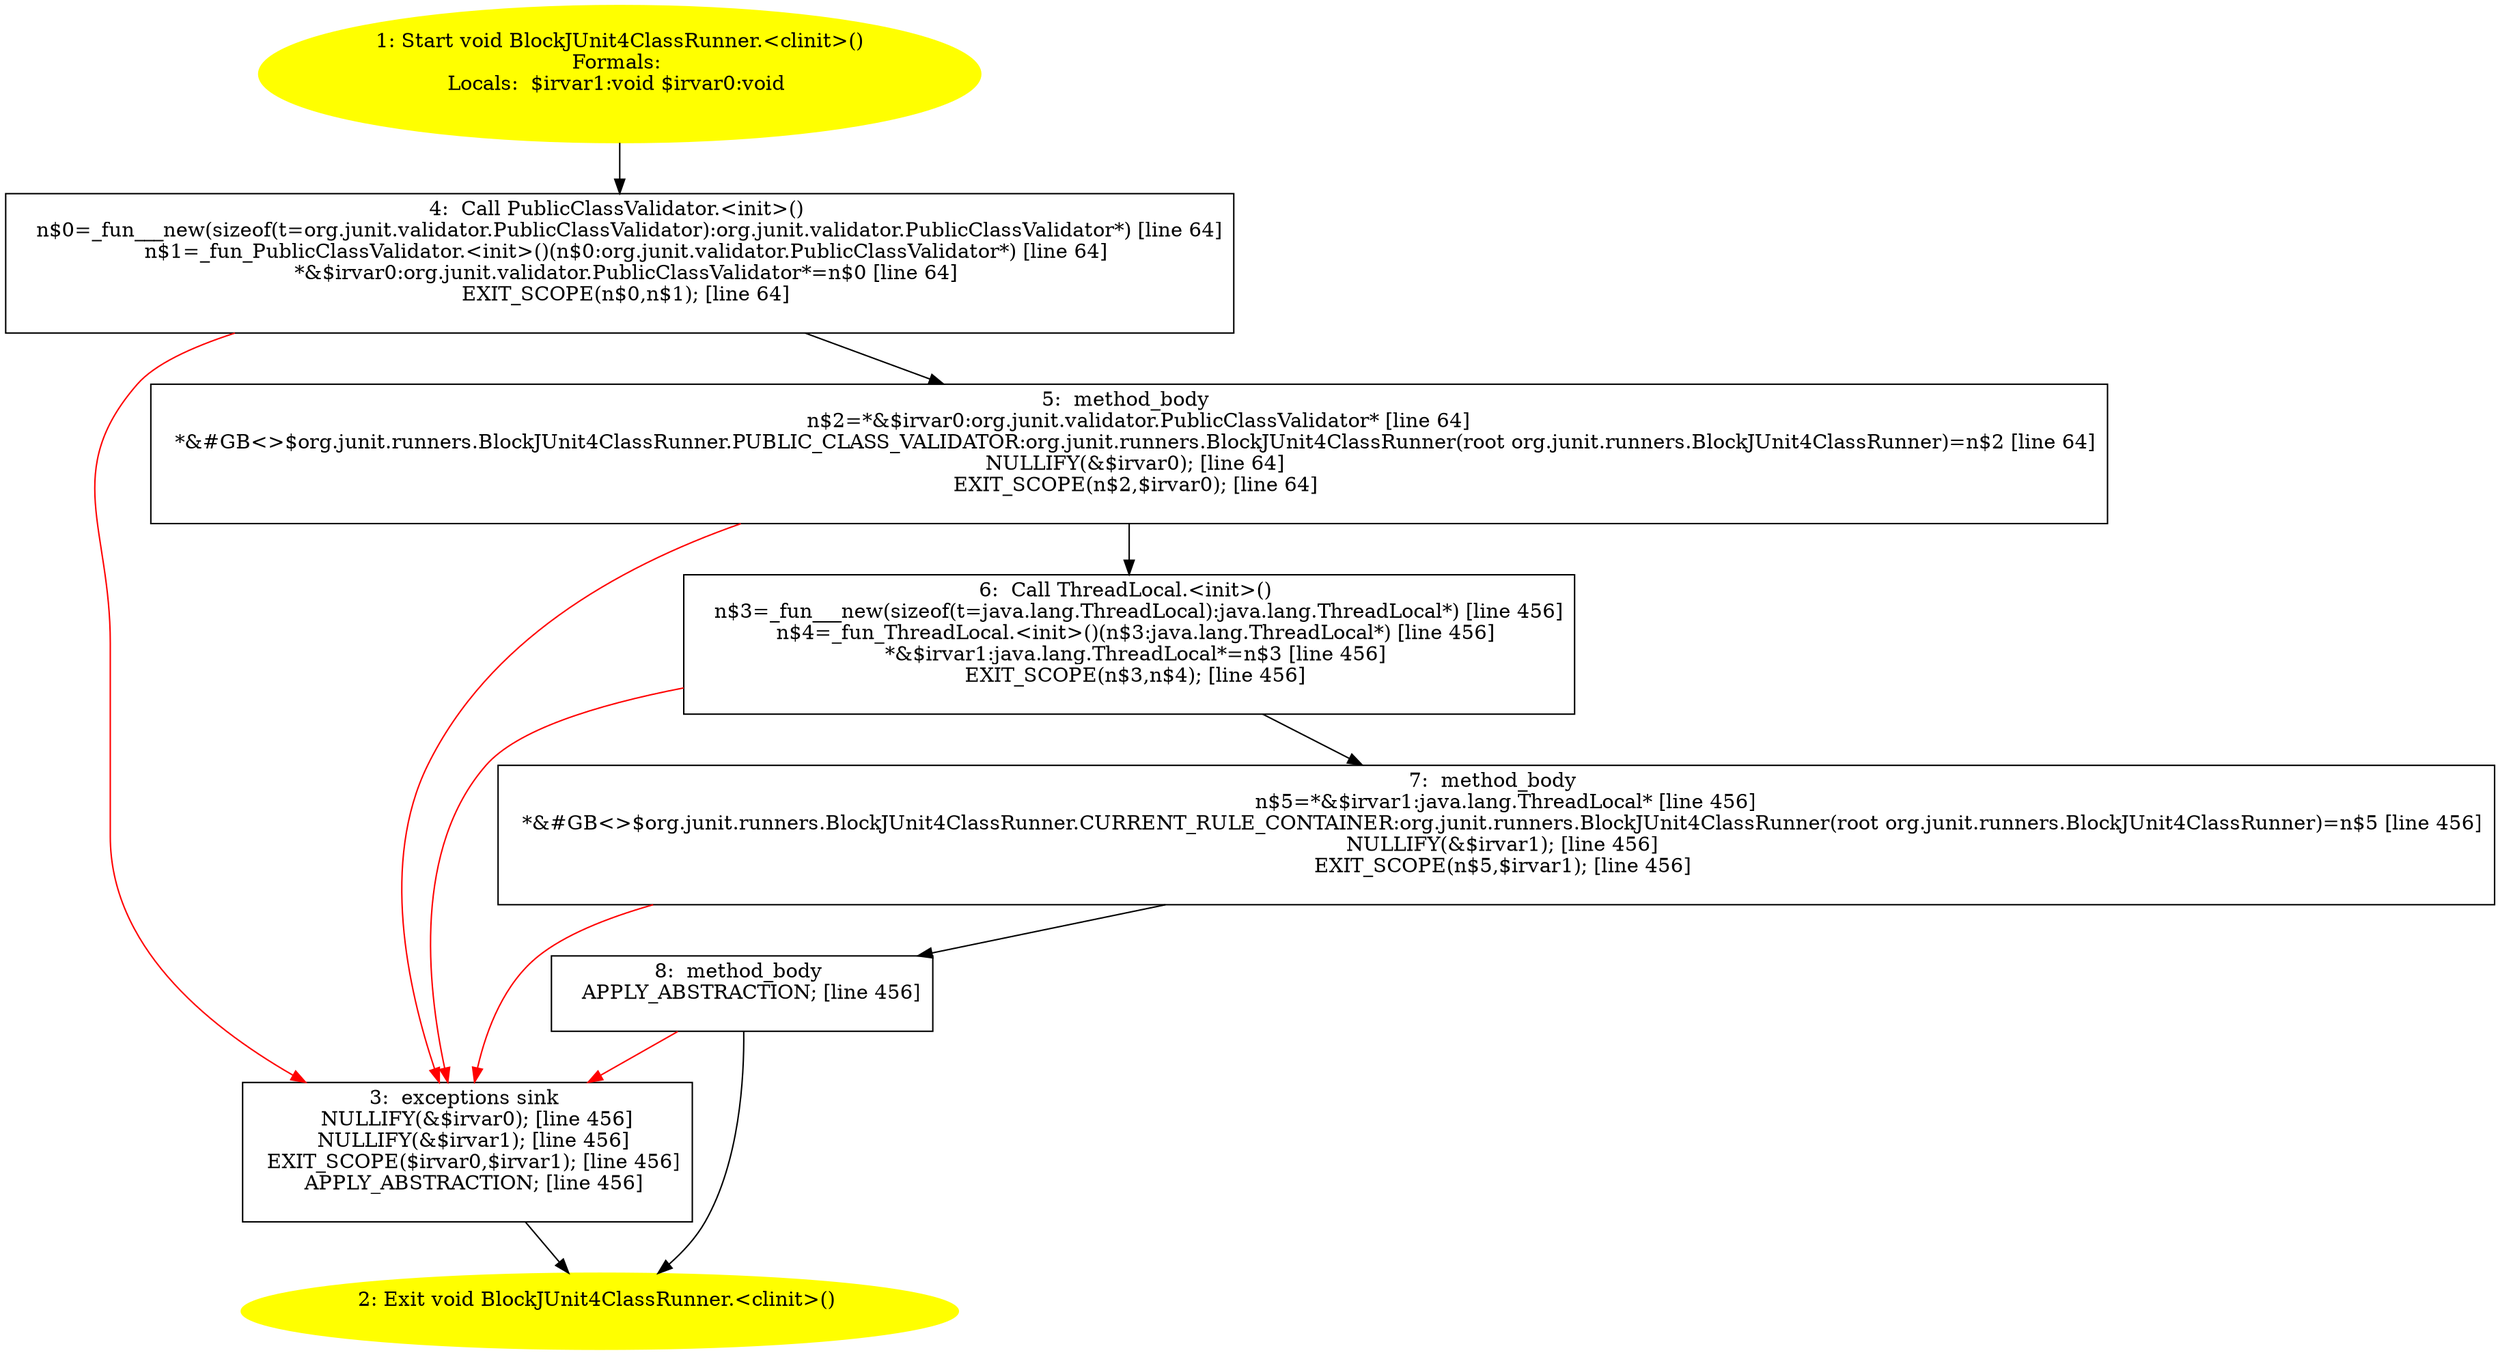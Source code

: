 /* @generated */
digraph cfg {
"org.junit.runners.BlockJUnit4ClassRunner.<clinit>():void.98657ebd5212e968a97f26e99f739c2b_1" [label="1: Start void BlockJUnit4ClassRunner.<clinit>()\nFormals: \nLocals:  $irvar1:void $irvar0:void \n  " color=yellow style=filled]
	

	 "org.junit.runners.BlockJUnit4ClassRunner.<clinit>():void.98657ebd5212e968a97f26e99f739c2b_1" -> "org.junit.runners.BlockJUnit4ClassRunner.<clinit>():void.98657ebd5212e968a97f26e99f739c2b_4" ;
"org.junit.runners.BlockJUnit4ClassRunner.<clinit>():void.98657ebd5212e968a97f26e99f739c2b_2" [label="2: Exit void BlockJUnit4ClassRunner.<clinit>() \n  " color=yellow style=filled]
	

"org.junit.runners.BlockJUnit4ClassRunner.<clinit>():void.98657ebd5212e968a97f26e99f739c2b_3" [label="3:  exceptions sink \n   NULLIFY(&$irvar0); [line 456]\n  NULLIFY(&$irvar1); [line 456]\n  EXIT_SCOPE($irvar0,$irvar1); [line 456]\n  APPLY_ABSTRACTION; [line 456]\n " shape="box"]
	

	 "org.junit.runners.BlockJUnit4ClassRunner.<clinit>():void.98657ebd5212e968a97f26e99f739c2b_3" -> "org.junit.runners.BlockJUnit4ClassRunner.<clinit>():void.98657ebd5212e968a97f26e99f739c2b_2" ;
"org.junit.runners.BlockJUnit4ClassRunner.<clinit>():void.98657ebd5212e968a97f26e99f739c2b_4" [label="4:  Call PublicClassValidator.<init>() \n   n$0=_fun___new(sizeof(t=org.junit.validator.PublicClassValidator):org.junit.validator.PublicClassValidator*) [line 64]\n  n$1=_fun_PublicClassValidator.<init>()(n$0:org.junit.validator.PublicClassValidator*) [line 64]\n  *&$irvar0:org.junit.validator.PublicClassValidator*=n$0 [line 64]\n  EXIT_SCOPE(n$0,n$1); [line 64]\n " shape="box"]
	

	 "org.junit.runners.BlockJUnit4ClassRunner.<clinit>():void.98657ebd5212e968a97f26e99f739c2b_4" -> "org.junit.runners.BlockJUnit4ClassRunner.<clinit>():void.98657ebd5212e968a97f26e99f739c2b_5" ;
	 "org.junit.runners.BlockJUnit4ClassRunner.<clinit>():void.98657ebd5212e968a97f26e99f739c2b_4" -> "org.junit.runners.BlockJUnit4ClassRunner.<clinit>():void.98657ebd5212e968a97f26e99f739c2b_3" [color="red" ];
"org.junit.runners.BlockJUnit4ClassRunner.<clinit>():void.98657ebd5212e968a97f26e99f739c2b_5" [label="5:  method_body \n   n$2=*&$irvar0:org.junit.validator.PublicClassValidator* [line 64]\n  *&#GB<>$org.junit.runners.BlockJUnit4ClassRunner.PUBLIC_CLASS_VALIDATOR:org.junit.runners.BlockJUnit4ClassRunner(root org.junit.runners.BlockJUnit4ClassRunner)=n$2 [line 64]\n  NULLIFY(&$irvar0); [line 64]\n  EXIT_SCOPE(n$2,$irvar0); [line 64]\n " shape="box"]
	

	 "org.junit.runners.BlockJUnit4ClassRunner.<clinit>():void.98657ebd5212e968a97f26e99f739c2b_5" -> "org.junit.runners.BlockJUnit4ClassRunner.<clinit>():void.98657ebd5212e968a97f26e99f739c2b_6" ;
	 "org.junit.runners.BlockJUnit4ClassRunner.<clinit>():void.98657ebd5212e968a97f26e99f739c2b_5" -> "org.junit.runners.BlockJUnit4ClassRunner.<clinit>():void.98657ebd5212e968a97f26e99f739c2b_3" [color="red" ];
"org.junit.runners.BlockJUnit4ClassRunner.<clinit>():void.98657ebd5212e968a97f26e99f739c2b_6" [label="6:  Call ThreadLocal.<init>() \n   n$3=_fun___new(sizeof(t=java.lang.ThreadLocal):java.lang.ThreadLocal*) [line 456]\n  n$4=_fun_ThreadLocal.<init>()(n$3:java.lang.ThreadLocal*) [line 456]\n  *&$irvar1:java.lang.ThreadLocal*=n$3 [line 456]\n  EXIT_SCOPE(n$3,n$4); [line 456]\n " shape="box"]
	

	 "org.junit.runners.BlockJUnit4ClassRunner.<clinit>():void.98657ebd5212e968a97f26e99f739c2b_6" -> "org.junit.runners.BlockJUnit4ClassRunner.<clinit>():void.98657ebd5212e968a97f26e99f739c2b_7" ;
	 "org.junit.runners.BlockJUnit4ClassRunner.<clinit>():void.98657ebd5212e968a97f26e99f739c2b_6" -> "org.junit.runners.BlockJUnit4ClassRunner.<clinit>():void.98657ebd5212e968a97f26e99f739c2b_3" [color="red" ];
"org.junit.runners.BlockJUnit4ClassRunner.<clinit>():void.98657ebd5212e968a97f26e99f739c2b_7" [label="7:  method_body \n   n$5=*&$irvar1:java.lang.ThreadLocal* [line 456]\n  *&#GB<>$org.junit.runners.BlockJUnit4ClassRunner.CURRENT_RULE_CONTAINER:org.junit.runners.BlockJUnit4ClassRunner(root org.junit.runners.BlockJUnit4ClassRunner)=n$5 [line 456]\n  NULLIFY(&$irvar1); [line 456]\n  EXIT_SCOPE(n$5,$irvar1); [line 456]\n " shape="box"]
	

	 "org.junit.runners.BlockJUnit4ClassRunner.<clinit>():void.98657ebd5212e968a97f26e99f739c2b_7" -> "org.junit.runners.BlockJUnit4ClassRunner.<clinit>():void.98657ebd5212e968a97f26e99f739c2b_8" ;
	 "org.junit.runners.BlockJUnit4ClassRunner.<clinit>():void.98657ebd5212e968a97f26e99f739c2b_7" -> "org.junit.runners.BlockJUnit4ClassRunner.<clinit>():void.98657ebd5212e968a97f26e99f739c2b_3" [color="red" ];
"org.junit.runners.BlockJUnit4ClassRunner.<clinit>():void.98657ebd5212e968a97f26e99f739c2b_8" [label="8:  method_body \n   APPLY_ABSTRACTION; [line 456]\n " shape="box"]
	

	 "org.junit.runners.BlockJUnit4ClassRunner.<clinit>():void.98657ebd5212e968a97f26e99f739c2b_8" -> "org.junit.runners.BlockJUnit4ClassRunner.<clinit>():void.98657ebd5212e968a97f26e99f739c2b_2" ;
	 "org.junit.runners.BlockJUnit4ClassRunner.<clinit>():void.98657ebd5212e968a97f26e99f739c2b_8" -> "org.junit.runners.BlockJUnit4ClassRunner.<clinit>():void.98657ebd5212e968a97f26e99f739c2b_3" [color="red" ];
}
